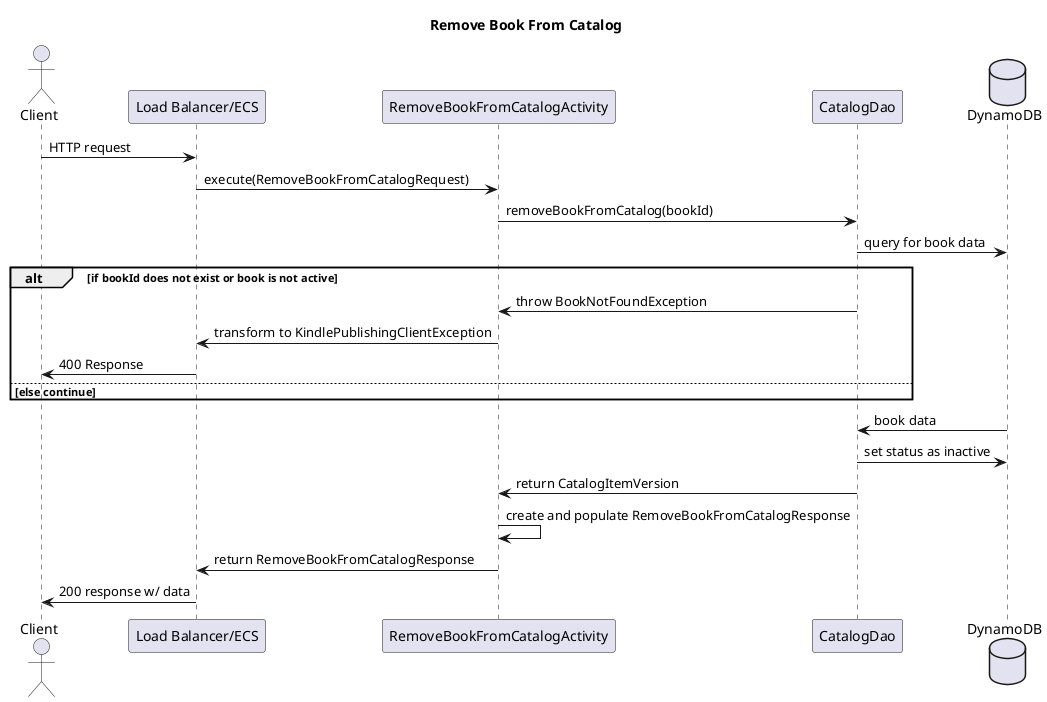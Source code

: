 PARTICIPANTS: use this file for creating the remove book from catalog diagram in mastery task 01

@startuml
title Remove Book From Catalog

actor Client
participant "Load Balancer/ECS" as LoadBalancer
participant RemoveBookFromCatalogActivity
participant CatalogDao
database DynamoDB

'Get request in through participants
'send request to dao which does delete in dynamodb
'dao can throw BookNotFoundException ----alt case----
'model converting/send response

Client -> LoadBalancer : HTTP request
LoadBalancer -> RemoveBookFromCatalogActivity : execute(RemoveBookFromCatalogRequest)
RemoveBookFromCatalogActivity -> CatalogDao : removeBookFromCatalog(bookId)
CatalogDao -> DynamoDB : query for book data

alt if bookId does not exist or book is not active
    RemoveBookFromCatalogActivity <- CatalogDao : throw BookNotFoundException
    LoadBalancer <- RemoveBookFromCatalogActivity : transform to KindlePublishingClientException
    Client <- LoadBalancer : 400 Response
else else continue
end

CatalogDao <- DynamoDB : book data
CatalogDao -> DynamoDB : set status as inactive
RemoveBookFromCatalogActivity <- CatalogDao : return CatalogItemVersion
RemoveBookFromCatalogActivity -> RemoveBookFromCatalogActivity : create and populate RemoveBookFromCatalogResponse

LoadBalancer <- RemoveBookFromCatalogActivity : return RemoveBookFromCatalogResponse
Client <- LoadBalancer : 200 response w/ data

@enduml
